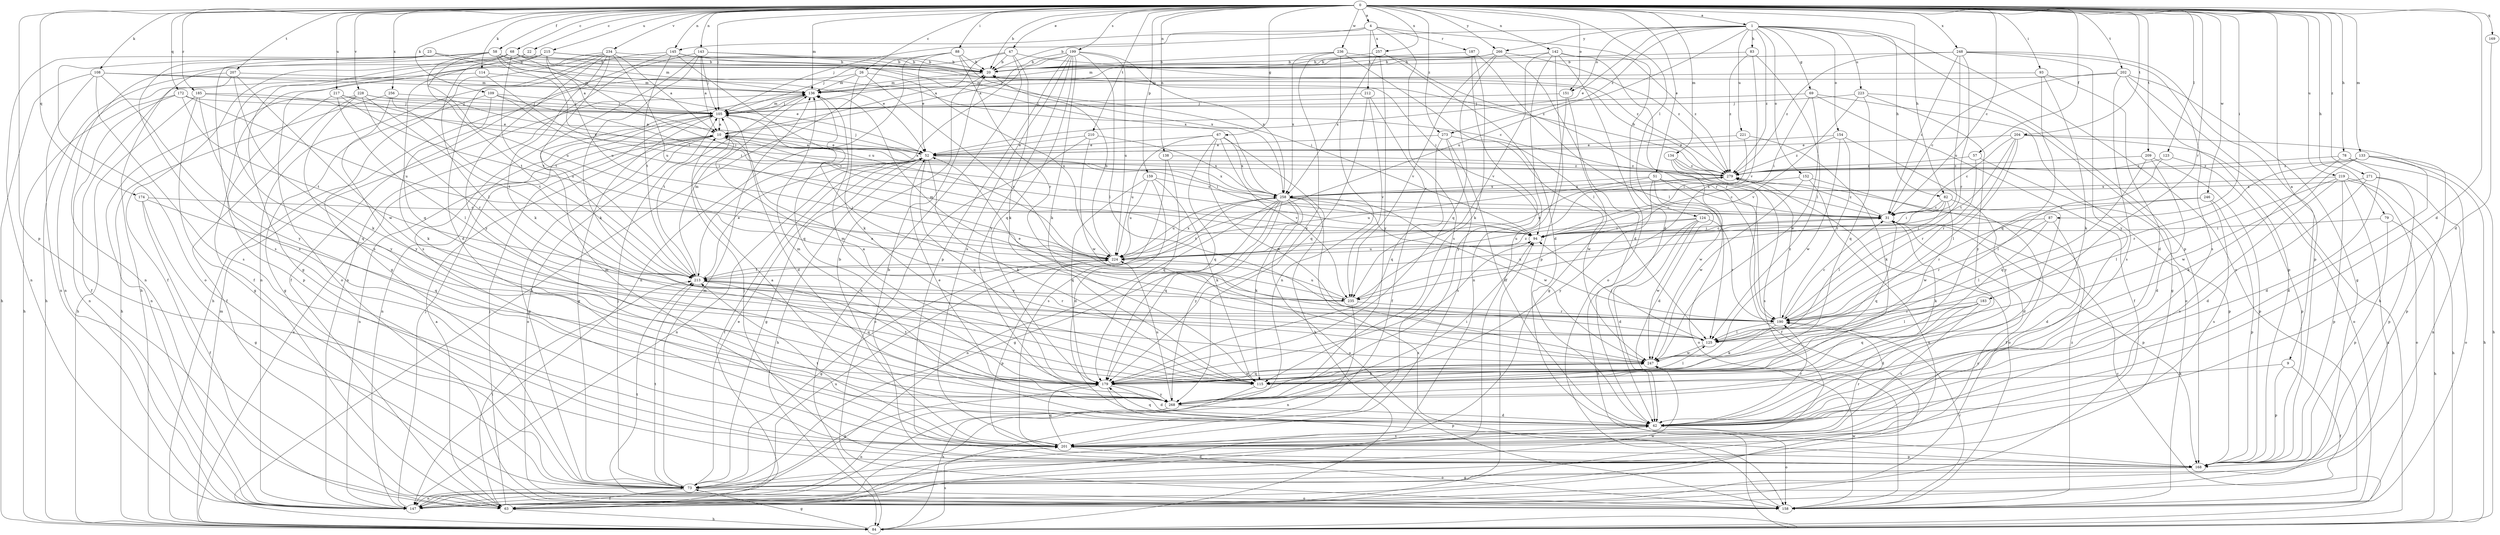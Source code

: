 strict digraph  {
0;
1;
4;
9;
10;
20;
22;
23;
26;
31;
42;
47;
51;
52;
57;
58;
63;
67;
68;
69;
73;
78;
79;
82;
83;
84;
87;
88;
93;
94;
105;
108;
109;
114;
115;
123;
124;
125;
133;
134;
136;
138;
142;
143;
145;
147;
151;
152;
154;
158;
159;
168;
169;
172;
174;
179;
183;
185;
187;
190;
199;
201;
202;
204;
207;
209;
210;
212;
213;
215;
217;
219;
221;
223;
224;
228;
234;
235;
236;
246;
247;
248;
256;
257;
258;
266;
268;
271;
273;
279;
0 -> 1  [label=a];
0 -> 4  [label=a];
0 -> 9  [label=a];
0 -> 20  [label=b];
0 -> 22  [label=c];
0 -> 26  [label=c];
0 -> 31  [label=c];
0 -> 42  [label=d];
0 -> 47  [label=e];
0 -> 51  [label=e];
0 -> 57  [label=f];
0 -> 58  [label=f];
0 -> 67  [label=g];
0 -> 68  [label=c];
0 -> 78  [label=h];
0 -> 79  [label=h];
0 -> 82  [label=h];
0 -> 87  [label=i];
0 -> 88  [label=i];
0 -> 93  [label=i];
0 -> 105  [label=j];
0 -> 108  [label=k];
0 -> 109  [label=k];
0 -> 114  [label=k];
0 -> 123  [label=l];
0 -> 124  [label=l];
0 -> 133  [label=m];
0 -> 134  [label=m];
0 -> 136  [label=m];
0 -> 138  [label=n];
0 -> 142  [label=n];
0 -> 143  [label=n];
0 -> 145  [label=n];
0 -> 151  [label=o];
0 -> 159  [label=p];
0 -> 168  [label=p];
0 -> 169  [label=q];
0 -> 172  [label=q];
0 -> 174  [label=q];
0 -> 183  [label=r];
0 -> 185  [label=r];
0 -> 199  [label=s];
0 -> 202  [label=t];
0 -> 204  [label=t];
0 -> 207  [label=t];
0 -> 209  [label=t];
0 -> 210  [label=t];
0 -> 215  [label=u];
0 -> 217  [label=u];
0 -> 219  [label=u];
0 -> 228  [label=v];
0 -> 234  [label=v];
0 -> 236  [label=w];
0 -> 246  [label=w];
0 -> 248  [label=x];
0 -> 256  [label=x];
0 -> 257  [label=x];
0 -> 266  [label=y];
0 -> 271  [label=z];
0 -> 273  [label=z];
1 -> 20  [label=b];
1 -> 52  [label=e];
1 -> 69  [label=g];
1 -> 82  [label=h];
1 -> 83  [label=h];
1 -> 151  [label=o];
1 -> 152  [label=o];
1 -> 154  [label=o];
1 -> 158  [label=o];
1 -> 168  [label=p];
1 -> 221  [label=u];
1 -> 223  [label=u];
1 -> 224  [label=u];
1 -> 266  [label=y];
1 -> 273  [label=z];
1 -> 279  [label=z];
4 -> 42  [label=d];
4 -> 105  [label=j];
4 -> 145  [label=n];
4 -> 187  [label=r];
4 -> 201  [label=s];
4 -> 212  [label=t];
4 -> 257  [label=x];
9 -> 63  [label=f];
9 -> 115  [label=k];
9 -> 168  [label=p];
10 -> 52  [label=e];
10 -> 73  [label=g];
10 -> 94  [label=i];
10 -> 147  [label=n];
10 -> 158  [label=o];
20 -> 136  [label=m];
22 -> 20  [label=b];
22 -> 63  [label=f];
22 -> 179  [label=q];
23 -> 20  [label=b];
23 -> 52  [label=e];
23 -> 147  [label=n];
23 -> 201  [label=s];
26 -> 84  [label=h];
26 -> 115  [label=k];
26 -> 136  [label=m];
26 -> 224  [label=u];
26 -> 235  [label=v];
31 -> 94  [label=i];
31 -> 115  [label=k];
31 -> 168  [label=p];
31 -> 179  [label=q];
31 -> 279  [label=z];
42 -> 10  [label=a];
42 -> 158  [label=o];
42 -> 179  [label=q];
42 -> 190  [label=r];
42 -> 201  [label=s];
47 -> 10  [label=a];
47 -> 20  [label=b];
47 -> 84  [label=h];
47 -> 105  [label=j];
47 -> 115  [label=k];
47 -> 279  [label=z];
51 -> 31  [label=c];
51 -> 42  [label=d];
51 -> 158  [label=o];
51 -> 224  [label=u];
51 -> 258  [label=x];
51 -> 268  [label=y];
52 -> 10  [label=a];
52 -> 63  [label=f];
52 -> 73  [label=g];
52 -> 84  [label=h];
52 -> 105  [label=j];
52 -> 115  [label=k];
52 -> 147  [label=n];
52 -> 179  [label=q];
52 -> 258  [label=x];
52 -> 279  [label=z];
57 -> 168  [label=p];
57 -> 190  [label=r];
57 -> 279  [label=z];
58 -> 10  [label=a];
58 -> 20  [label=b];
58 -> 31  [label=c];
58 -> 94  [label=i];
58 -> 158  [label=o];
58 -> 201  [label=s];
58 -> 213  [label=t];
58 -> 224  [label=u];
63 -> 10  [label=a];
63 -> 84  [label=h];
63 -> 94  [label=i];
63 -> 105  [label=j];
63 -> 213  [label=t];
67 -> 52  [label=e];
67 -> 84  [label=h];
67 -> 179  [label=q];
67 -> 224  [label=u];
67 -> 235  [label=v];
67 -> 247  [label=w];
67 -> 258  [label=x];
68 -> 20  [label=b];
68 -> 94  [label=i];
68 -> 125  [label=l];
68 -> 147  [label=n];
68 -> 201  [label=s];
68 -> 213  [label=t];
68 -> 258  [label=x];
69 -> 63  [label=f];
69 -> 94  [label=i];
69 -> 105  [label=j];
69 -> 158  [label=o];
69 -> 247  [label=w];
73 -> 42  [label=d];
73 -> 52  [label=e];
73 -> 63  [label=f];
73 -> 105  [label=j];
73 -> 136  [label=m];
73 -> 147  [label=n];
73 -> 158  [label=o];
73 -> 213  [label=t];
78 -> 42  [label=d];
78 -> 115  [label=k];
78 -> 147  [label=n];
78 -> 279  [label=z];
79 -> 84  [label=h];
79 -> 94  [label=i];
79 -> 168  [label=p];
82 -> 31  [label=c];
82 -> 42  [label=d];
82 -> 94  [label=i];
82 -> 125  [label=l];
82 -> 247  [label=w];
83 -> 20  [label=b];
83 -> 125  [label=l];
83 -> 235  [label=v];
83 -> 279  [label=z];
84 -> 10  [label=a];
84 -> 31  [label=c];
84 -> 73  [label=g];
84 -> 136  [label=m];
84 -> 201  [label=s];
87 -> 42  [label=d];
87 -> 94  [label=i];
87 -> 125  [label=l];
87 -> 190  [label=r];
88 -> 20  [label=b];
88 -> 52  [label=e];
88 -> 84  [label=h];
88 -> 147  [label=n];
88 -> 190  [label=r];
88 -> 258  [label=x];
93 -> 42  [label=d];
93 -> 115  [label=k];
93 -> 136  [label=m];
93 -> 179  [label=q];
94 -> 31  [label=c];
94 -> 224  [label=u];
105 -> 10  [label=a];
105 -> 42  [label=d];
105 -> 73  [label=g];
105 -> 136  [label=m];
105 -> 147  [label=n];
108 -> 52  [label=e];
108 -> 84  [label=h];
108 -> 136  [label=m];
108 -> 147  [label=n];
108 -> 201  [label=s];
108 -> 268  [label=y];
109 -> 31  [label=c];
109 -> 73  [label=g];
109 -> 94  [label=i];
109 -> 105  [label=j];
109 -> 115  [label=k];
114 -> 63  [label=f];
114 -> 94  [label=i];
114 -> 136  [label=m];
115 -> 84  [label=h];
115 -> 125  [label=l];
123 -> 125  [label=l];
123 -> 168  [label=p];
123 -> 279  [label=z];
124 -> 42  [label=d];
124 -> 84  [label=h];
124 -> 94  [label=i];
124 -> 190  [label=r];
124 -> 224  [label=u];
124 -> 247  [label=w];
125 -> 10  [label=a];
125 -> 94  [label=i];
125 -> 247  [label=w];
133 -> 42  [label=d];
133 -> 84  [label=h];
133 -> 168  [label=p];
133 -> 190  [label=r];
133 -> 247  [label=w];
133 -> 279  [label=z];
134 -> 63  [label=f];
134 -> 201  [label=s];
134 -> 247  [label=w];
134 -> 279  [label=z];
136 -> 105  [label=j];
136 -> 179  [label=q];
136 -> 213  [label=t];
138 -> 179  [label=q];
138 -> 201  [label=s];
138 -> 279  [label=z];
142 -> 20  [label=b];
142 -> 63  [label=f];
142 -> 158  [label=o];
142 -> 168  [label=p];
142 -> 190  [label=r];
142 -> 235  [label=v];
142 -> 279  [label=z];
143 -> 10  [label=a];
143 -> 20  [label=b];
143 -> 94  [label=i];
143 -> 105  [label=j];
143 -> 115  [label=k];
143 -> 147  [label=n];
143 -> 201  [label=s];
145 -> 20  [label=b];
145 -> 63  [label=f];
145 -> 94  [label=i];
145 -> 147  [label=n];
145 -> 213  [label=t];
145 -> 224  [label=u];
147 -> 31  [label=c];
147 -> 105  [label=j];
147 -> 224  [label=u];
147 -> 247  [label=w];
151 -> 73  [label=g];
151 -> 105  [label=j];
151 -> 268  [label=y];
152 -> 63  [label=f];
152 -> 147  [label=n];
152 -> 247  [label=w];
152 -> 258  [label=x];
154 -> 52  [label=e];
154 -> 190  [label=r];
154 -> 247  [label=w];
154 -> 268  [label=y];
154 -> 279  [label=z];
158 -> 190  [label=r];
158 -> 213  [label=t];
158 -> 247  [label=w];
158 -> 258  [label=x];
158 -> 279  [label=z];
159 -> 42  [label=d];
159 -> 115  [label=k];
159 -> 179  [label=q];
159 -> 224  [label=u];
159 -> 258  [label=x];
168 -> 20  [label=b];
168 -> 73  [label=g];
168 -> 105  [label=j];
169 -> 42  [label=d];
172 -> 84  [label=h];
172 -> 105  [label=j];
172 -> 147  [label=n];
172 -> 213  [label=t];
172 -> 224  [label=u];
174 -> 31  [label=c];
174 -> 63  [label=f];
174 -> 73  [label=g];
174 -> 179  [label=q];
179 -> 42  [label=d];
179 -> 73  [label=g];
179 -> 94  [label=i];
179 -> 136  [label=m];
179 -> 168  [label=p];
179 -> 213  [label=t];
179 -> 247  [label=w];
179 -> 268  [label=y];
183 -> 42  [label=d];
183 -> 125  [label=l];
183 -> 179  [label=q];
183 -> 190  [label=r];
183 -> 201  [label=s];
185 -> 52  [label=e];
185 -> 73  [label=g];
185 -> 84  [label=h];
185 -> 105  [label=j];
185 -> 179  [label=q];
187 -> 20  [label=b];
187 -> 115  [label=k];
187 -> 125  [label=l];
187 -> 147  [label=n];
190 -> 31  [label=c];
190 -> 52  [label=e];
190 -> 115  [label=k];
190 -> 125  [label=l];
190 -> 258  [label=x];
190 -> 279  [label=z];
199 -> 10  [label=a];
199 -> 20  [label=b];
199 -> 115  [label=k];
199 -> 125  [label=l];
199 -> 168  [label=p];
199 -> 179  [label=q];
199 -> 201  [label=s];
199 -> 213  [label=t];
199 -> 224  [label=u];
199 -> 258  [label=x];
199 -> 268  [label=y];
201 -> 20  [label=b];
201 -> 136  [label=m];
201 -> 158  [label=o];
201 -> 168  [label=p];
201 -> 179  [label=q];
201 -> 190  [label=r];
201 -> 213  [label=t];
202 -> 31  [label=c];
202 -> 73  [label=g];
202 -> 84  [label=h];
202 -> 136  [label=m];
202 -> 168  [label=p];
202 -> 201  [label=s];
204 -> 31  [label=c];
204 -> 52  [label=e];
204 -> 84  [label=h];
204 -> 125  [label=l];
204 -> 158  [label=o];
204 -> 190  [label=r];
204 -> 213  [label=t];
207 -> 84  [label=h];
207 -> 115  [label=k];
207 -> 136  [label=m];
207 -> 147  [label=n];
207 -> 247  [label=w];
209 -> 42  [label=d];
209 -> 168  [label=p];
209 -> 179  [label=q];
209 -> 279  [label=z];
210 -> 52  [label=e];
210 -> 158  [label=o];
210 -> 247  [label=w];
210 -> 258  [label=x];
212 -> 63  [label=f];
212 -> 105  [label=j];
212 -> 179  [label=q];
212 -> 235  [label=v];
213 -> 52  [label=e];
213 -> 136  [label=m];
213 -> 179  [label=q];
213 -> 190  [label=r];
213 -> 235  [label=v];
215 -> 20  [label=b];
215 -> 73  [label=g];
215 -> 84  [label=h];
215 -> 136  [label=m];
215 -> 158  [label=o];
215 -> 224  [label=u];
215 -> 279  [label=z];
217 -> 105  [label=j];
217 -> 125  [label=l];
217 -> 168  [label=p];
217 -> 224  [label=u];
217 -> 279  [label=z];
219 -> 84  [label=h];
219 -> 125  [label=l];
219 -> 147  [label=n];
219 -> 158  [label=o];
219 -> 168  [label=p];
219 -> 201  [label=s];
219 -> 258  [label=x];
221 -> 52  [label=e];
221 -> 94  [label=i];
221 -> 115  [label=k];
223 -> 73  [label=g];
223 -> 105  [label=j];
223 -> 179  [label=q];
223 -> 235  [label=v];
223 -> 268  [label=y];
224 -> 20  [label=b];
224 -> 73  [label=g];
224 -> 168  [label=p];
224 -> 213  [label=t];
224 -> 258  [label=x];
228 -> 52  [label=e];
228 -> 63  [label=f];
228 -> 105  [label=j];
228 -> 147  [label=n];
228 -> 190  [label=r];
228 -> 213  [label=t];
228 -> 268  [label=y];
234 -> 10  [label=a];
234 -> 20  [label=b];
234 -> 42  [label=d];
234 -> 63  [label=f];
234 -> 73  [label=g];
234 -> 115  [label=k];
234 -> 213  [label=t];
234 -> 224  [label=u];
234 -> 268  [label=y];
235 -> 105  [label=j];
235 -> 136  [label=m];
235 -> 147  [label=n];
235 -> 190  [label=r];
235 -> 224  [label=u];
235 -> 279  [label=z];
236 -> 20  [label=b];
236 -> 125  [label=l];
236 -> 147  [label=n];
236 -> 190  [label=r];
236 -> 258  [label=x];
236 -> 268  [label=y];
246 -> 31  [label=c];
246 -> 168  [label=p];
246 -> 190  [label=r];
246 -> 201  [label=s];
247 -> 10  [label=a];
247 -> 115  [label=k];
247 -> 179  [label=q];
248 -> 20  [label=b];
248 -> 31  [label=c];
248 -> 168  [label=p];
248 -> 190  [label=r];
248 -> 201  [label=s];
248 -> 224  [label=u];
248 -> 268  [label=y];
248 -> 279  [label=z];
256 -> 84  [label=h];
256 -> 105  [label=j];
256 -> 213  [label=t];
256 -> 268  [label=y];
257 -> 20  [label=b];
257 -> 42  [label=d];
257 -> 258  [label=x];
257 -> 268  [label=y];
258 -> 31  [label=c];
258 -> 73  [label=g];
258 -> 115  [label=k];
258 -> 147  [label=n];
258 -> 158  [label=o];
258 -> 179  [label=q];
258 -> 213  [label=t];
258 -> 224  [label=u];
258 -> 247  [label=w];
258 -> 268  [label=y];
266 -> 20  [label=b];
266 -> 42  [label=d];
266 -> 105  [label=j];
266 -> 136  [label=m];
266 -> 179  [label=q];
266 -> 235  [label=v];
266 -> 279  [label=z];
268 -> 42  [label=d];
268 -> 52  [label=e];
268 -> 94  [label=i];
268 -> 136  [label=m];
268 -> 147  [label=n];
268 -> 224  [label=u];
271 -> 42  [label=d];
271 -> 158  [label=o];
271 -> 168  [label=p];
271 -> 258  [label=x];
273 -> 42  [label=d];
273 -> 52  [label=e];
273 -> 179  [label=q];
273 -> 201  [label=s];
273 -> 247  [label=w];
279 -> 10  [label=a];
279 -> 20  [label=b];
279 -> 158  [label=o];
279 -> 224  [label=u];
279 -> 258  [label=x];
}
